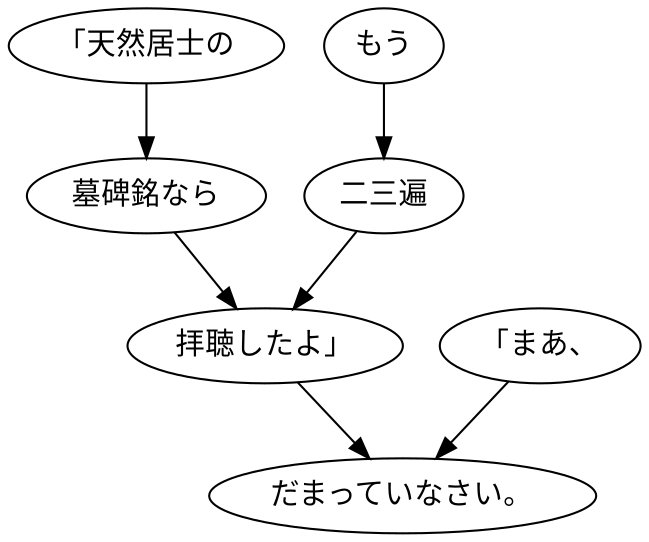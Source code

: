 digraph graph3848 {
	node0 [label="「天然居士の"];
	node1 [label="墓碑銘なら"];
	node2 [label="もう"];
	node3 [label="二三遍"];
	node4 [label="拝聴したよ」"];
	node5 [label="「まあ、"];
	node6 [label="だまっていなさい。"];
	node0 -> node1;
	node1 -> node4;
	node2 -> node3;
	node3 -> node4;
	node4 -> node6;
	node5 -> node6;
}
